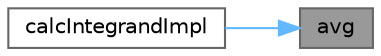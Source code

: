 digraph "avg"
{
 // LATEX_PDF_SIZE
  bgcolor="transparent";
  edge [fontname=Helvetica,fontsize=10,labelfontname=Helvetica,labelfontsize=10];
  node [fontname=Helvetica,fontsize=10,shape=box,height=0.2,width=0.4];
  rankdir="RL";
  Node1 [id="Node000001",label="avg",height=0.2,width=0.4,color="gray40", fillcolor="grey60", style="filled", fontcolor="black",tooltip=" "];
  Node1 -> Node2 [id="edge1_Node000001_Node000002",dir="back",color="steelblue1",style="solid",tooltip=" "];
  Node2 [id="Node000002",label="calcIntegrandImpl",height=0.2,width=0.4,color="grey40", fillcolor="white", style="filled",URL="$class_open_sim_1_1_moco_b_o_s_goal.html#a54611389bb68e681db294f25258ee2c3",tooltip=" "];
}
